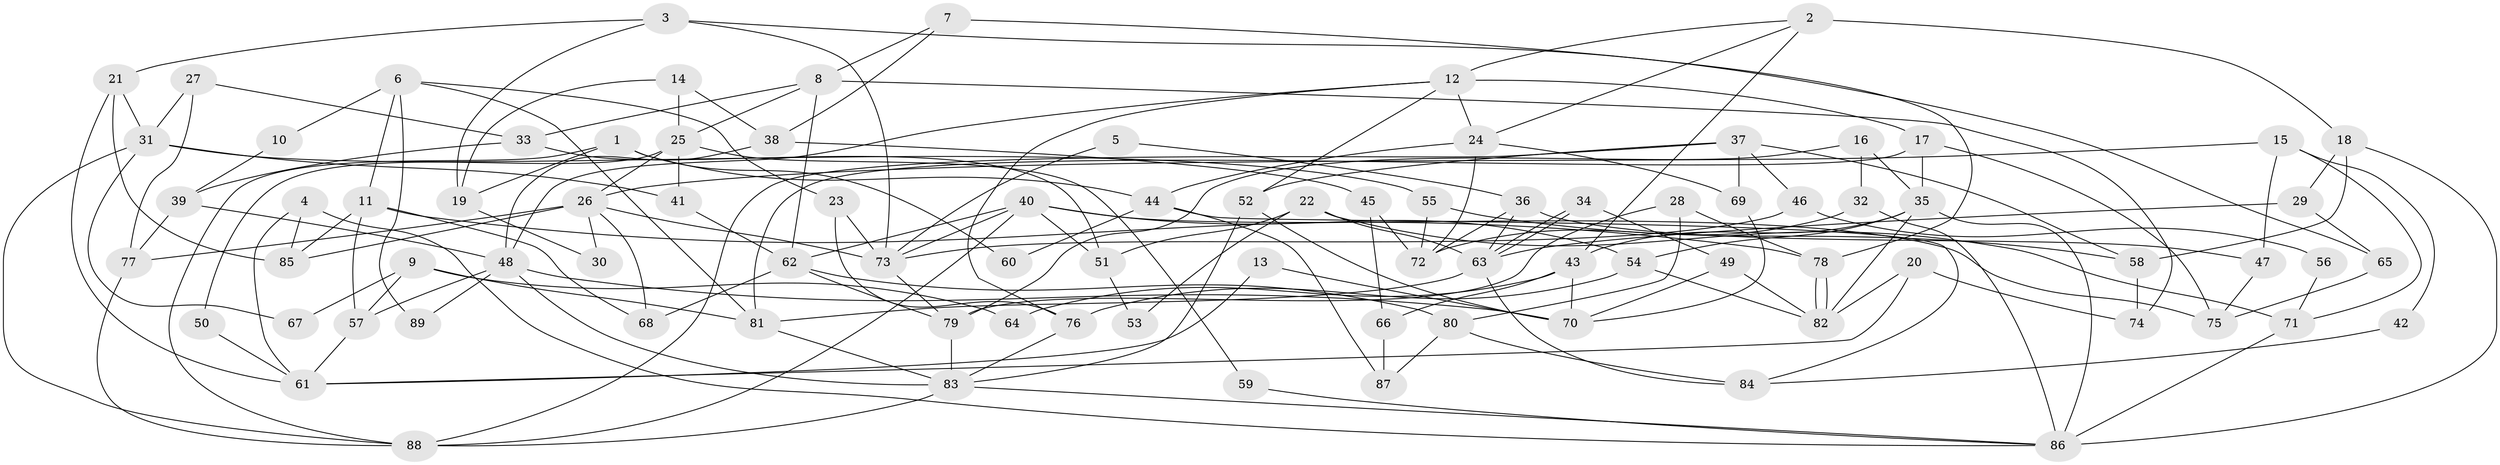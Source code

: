 // Generated by graph-tools (version 1.1) at 2025/50/03/09/25 03:50:05]
// undirected, 89 vertices, 178 edges
graph export_dot {
graph [start="1"]
  node [color=gray90,style=filled];
  1;
  2;
  3;
  4;
  5;
  6;
  7;
  8;
  9;
  10;
  11;
  12;
  13;
  14;
  15;
  16;
  17;
  18;
  19;
  20;
  21;
  22;
  23;
  24;
  25;
  26;
  27;
  28;
  29;
  30;
  31;
  32;
  33;
  34;
  35;
  36;
  37;
  38;
  39;
  40;
  41;
  42;
  43;
  44;
  45;
  46;
  47;
  48;
  49;
  50;
  51;
  52;
  53;
  54;
  55;
  56;
  57;
  58;
  59;
  60;
  61;
  62;
  63;
  64;
  65;
  66;
  67;
  68;
  69;
  70;
  71;
  72;
  73;
  74;
  75;
  76;
  77;
  78;
  79;
  80;
  81;
  82;
  83;
  84;
  85;
  86;
  87;
  88;
  89;
  1 -- 44;
  1 -- 88;
  1 -- 19;
  1 -- 60;
  2 -- 18;
  2 -- 12;
  2 -- 24;
  2 -- 43;
  3 -- 19;
  3 -- 65;
  3 -- 21;
  3 -- 73;
  4 -- 85;
  4 -- 61;
  4 -- 86;
  5 -- 36;
  5 -- 73;
  6 -- 81;
  6 -- 11;
  6 -- 10;
  6 -- 23;
  6 -- 89;
  7 -- 8;
  7 -- 78;
  7 -- 38;
  8 -- 25;
  8 -- 74;
  8 -- 33;
  8 -- 62;
  9 -- 81;
  9 -- 57;
  9 -- 64;
  9 -- 67;
  10 -- 39;
  11 -- 85;
  11 -- 78;
  11 -- 57;
  11 -- 68;
  12 -- 76;
  12 -- 24;
  12 -- 17;
  12 -- 48;
  12 -- 52;
  13 -- 70;
  13 -- 61;
  14 -- 38;
  14 -- 25;
  14 -- 19;
  15 -- 47;
  15 -- 26;
  15 -- 42;
  15 -- 71;
  16 -- 35;
  16 -- 79;
  16 -- 32;
  17 -- 81;
  17 -- 35;
  17 -- 75;
  18 -- 86;
  18 -- 58;
  18 -- 29;
  19 -- 30;
  20 -- 61;
  20 -- 82;
  20 -- 74;
  21 -- 31;
  21 -- 61;
  21 -- 85;
  22 -- 51;
  22 -- 71;
  22 -- 53;
  22 -- 63;
  23 -- 73;
  23 -- 76;
  24 -- 69;
  24 -- 44;
  24 -- 72;
  25 -- 41;
  25 -- 26;
  25 -- 50;
  25 -- 59;
  26 -- 73;
  26 -- 68;
  26 -- 30;
  26 -- 77;
  26 -- 85;
  27 -- 33;
  27 -- 77;
  27 -- 31;
  28 -- 80;
  28 -- 79;
  28 -- 78;
  29 -- 63;
  29 -- 65;
  31 -- 88;
  31 -- 41;
  31 -- 55;
  31 -- 67;
  32 -- 86;
  32 -- 72;
  33 -- 39;
  33 -- 51;
  34 -- 63;
  34 -- 63;
  34 -- 49;
  35 -- 43;
  35 -- 54;
  35 -- 82;
  35 -- 86;
  36 -- 63;
  36 -- 72;
  36 -- 47;
  37 -- 52;
  37 -- 88;
  37 -- 46;
  37 -- 58;
  37 -- 69;
  38 -- 48;
  38 -- 45;
  39 -- 77;
  39 -- 48;
  40 -- 73;
  40 -- 54;
  40 -- 51;
  40 -- 62;
  40 -- 75;
  40 -- 88;
  41 -- 62;
  42 -- 84;
  43 -- 70;
  43 -- 64;
  43 -- 66;
  44 -- 87;
  44 -- 60;
  44 -- 84;
  45 -- 72;
  45 -- 66;
  46 -- 73;
  46 -- 56;
  47 -- 75;
  48 -- 83;
  48 -- 57;
  48 -- 70;
  48 -- 89;
  49 -- 70;
  49 -- 82;
  50 -- 61;
  51 -- 53;
  52 -- 83;
  52 -- 70;
  54 -- 82;
  54 -- 76;
  55 -- 72;
  55 -- 58;
  56 -- 71;
  57 -- 61;
  58 -- 74;
  59 -- 86;
  62 -- 68;
  62 -- 79;
  62 -- 80;
  63 -- 81;
  63 -- 84;
  65 -- 75;
  66 -- 87;
  69 -- 70;
  71 -- 86;
  73 -- 79;
  76 -- 83;
  77 -- 88;
  78 -- 82;
  78 -- 82;
  79 -- 83;
  80 -- 84;
  80 -- 87;
  81 -- 83;
  83 -- 86;
  83 -- 88;
}

